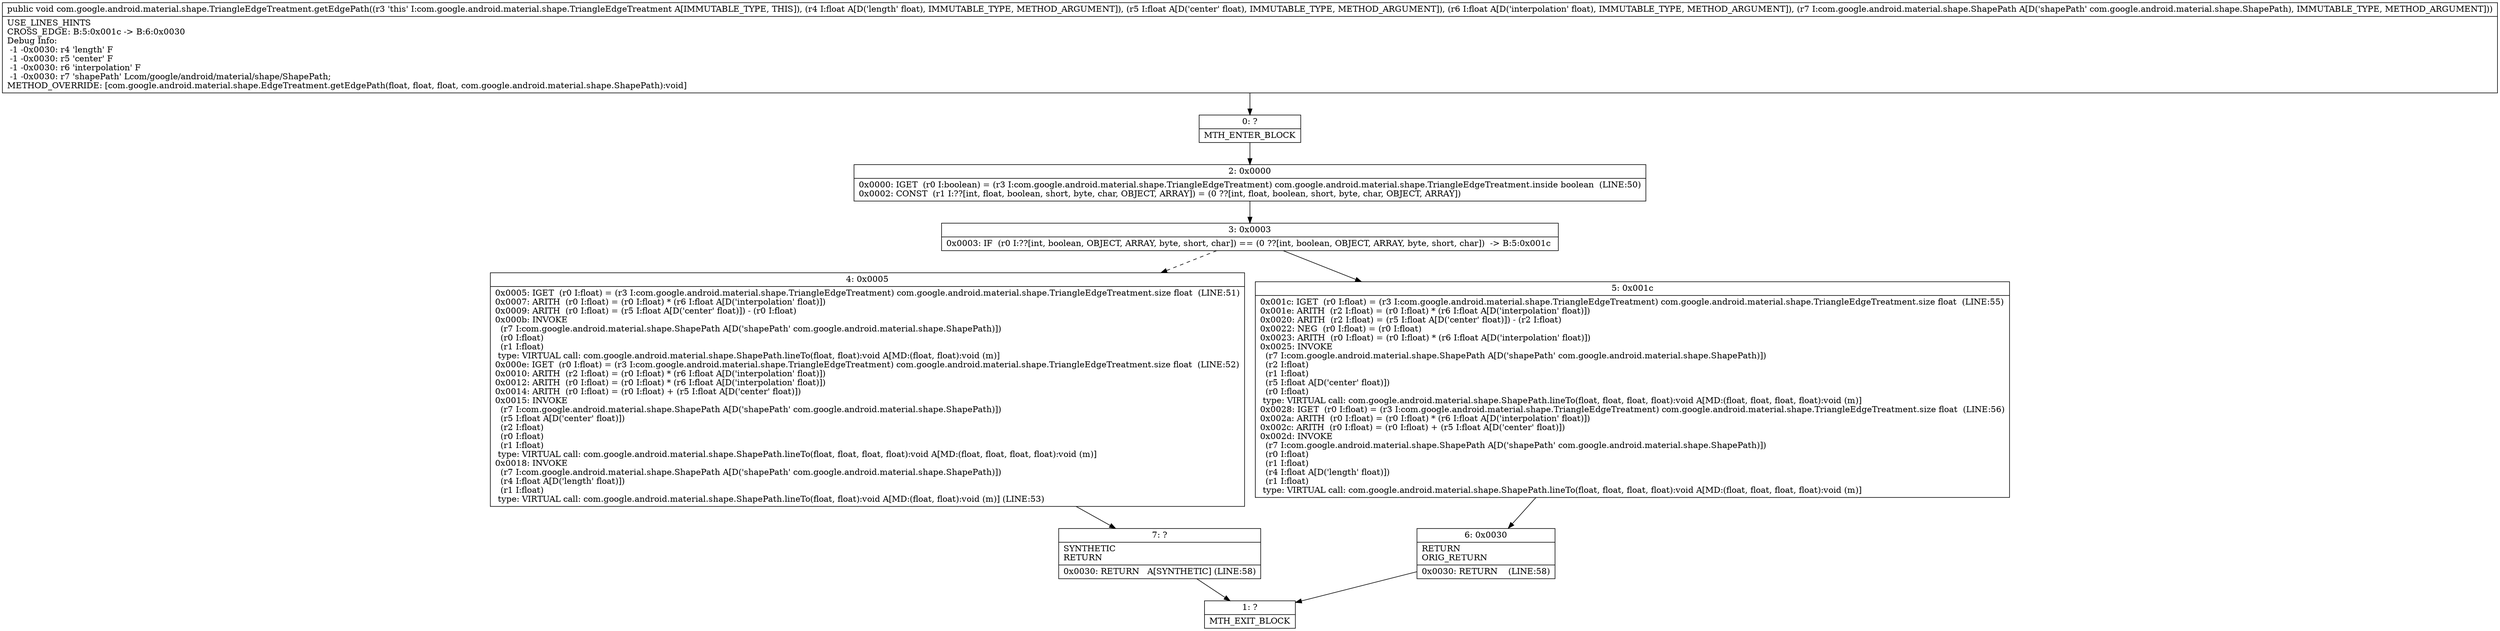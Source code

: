 digraph "CFG forcom.google.android.material.shape.TriangleEdgeTreatment.getEdgePath(FFFLcom\/google\/android\/material\/shape\/ShapePath;)V" {
Node_0 [shape=record,label="{0\:\ ?|MTH_ENTER_BLOCK\l}"];
Node_2 [shape=record,label="{2\:\ 0x0000|0x0000: IGET  (r0 I:boolean) = (r3 I:com.google.android.material.shape.TriangleEdgeTreatment) com.google.android.material.shape.TriangleEdgeTreatment.inside boolean  (LINE:50)\l0x0002: CONST  (r1 I:??[int, float, boolean, short, byte, char, OBJECT, ARRAY]) = (0 ??[int, float, boolean, short, byte, char, OBJECT, ARRAY]) \l}"];
Node_3 [shape=record,label="{3\:\ 0x0003|0x0003: IF  (r0 I:??[int, boolean, OBJECT, ARRAY, byte, short, char]) == (0 ??[int, boolean, OBJECT, ARRAY, byte, short, char])  \-\> B:5:0x001c \l}"];
Node_4 [shape=record,label="{4\:\ 0x0005|0x0005: IGET  (r0 I:float) = (r3 I:com.google.android.material.shape.TriangleEdgeTreatment) com.google.android.material.shape.TriangleEdgeTreatment.size float  (LINE:51)\l0x0007: ARITH  (r0 I:float) = (r0 I:float) * (r6 I:float A[D('interpolation' float)]) \l0x0009: ARITH  (r0 I:float) = (r5 I:float A[D('center' float)]) \- (r0 I:float) \l0x000b: INVOKE  \l  (r7 I:com.google.android.material.shape.ShapePath A[D('shapePath' com.google.android.material.shape.ShapePath)])\l  (r0 I:float)\l  (r1 I:float)\l type: VIRTUAL call: com.google.android.material.shape.ShapePath.lineTo(float, float):void A[MD:(float, float):void (m)]\l0x000e: IGET  (r0 I:float) = (r3 I:com.google.android.material.shape.TriangleEdgeTreatment) com.google.android.material.shape.TriangleEdgeTreatment.size float  (LINE:52)\l0x0010: ARITH  (r2 I:float) = (r0 I:float) * (r6 I:float A[D('interpolation' float)]) \l0x0012: ARITH  (r0 I:float) = (r0 I:float) * (r6 I:float A[D('interpolation' float)]) \l0x0014: ARITH  (r0 I:float) = (r0 I:float) + (r5 I:float A[D('center' float)]) \l0x0015: INVOKE  \l  (r7 I:com.google.android.material.shape.ShapePath A[D('shapePath' com.google.android.material.shape.ShapePath)])\l  (r5 I:float A[D('center' float)])\l  (r2 I:float)\l  (r0 I:float)\l  (r1 I:float)\l type: VIRTUAL call: com.google.android.material.shape.ShapePath.lineTo(float, float, float, float):void A[MD:(float, float, float, float):void (m)]\l0x0018: INVOKE  \l  (r7 I:com.google.android.material.shape.ShapePath A[D('shapePath' com.google.android.material.shape.ShapePath)])\l  (r4 I:float A[D('length' float)])\l  (r1 I:float)\l type: VIRTUAL call: com.google.android.material.shape.ShapePath.lineTo(float, float):void A[MD:(float, float):void (m)] (LINE:53)\l}"];
Node_7 [shape=record,label="{7\:\ ?|SYNTHETIC\lRETURN\l|0x0030: RETURN   A[SYNTHETIC] (LINE:58)\l}"];
Node_1 [shape=record,label="{1\:\ ?|MTH_EXIT_BLOCK\l}"];
Node_5 [shape=record,label="{5\:\ 0x001c|0x001c: IGET  (r0 I:float) = (r3 I:com.google.android.material.shape.TriangleEdgeTreatment) com.google.android.material.shape.TriangleEdgeTreatment.size float  (LINE:55)\l0x001e: ARITH  (r2 I:float) = (r0 I:float) * (r6 I:float A[D('interpolation' float)]) \l0x0020: ARITH  (r2 I:float) = (r5 I:float A[D('center' float)]) \- (r2 I:float) \l0x0022: NEG  (r0 I:float) = (r0 I:float) \l0x0023: ARITH  (r0 I:float) = (r0 I:float) * (r6 I:float A[D('interpolation' float)]) \l0x0025: INVOKE  \l  (r7 I:com.google.android.material.shape.ShapePath A[D('shapePath' com.google.android.material.shape.ShapePath)])\l  (r2 I:float)\l  (r1 I:float)\l  (r5 I:float A[D('center' float)])\l  (r0 I:float)\l type: VIRTUAL call: com.google.android.material.shape.ShapePath.lineTo(float, float, float, float):void A[MD:(float, float, float, float):void (m)]\l0x0028: IGET  (r0 I:float) = (r3 I:com.google.android.material.shape.TriangleEdgeTreatment) com.google.android.material.shape.TriangleEdgeTreatment.size float  (LINE:56)\l0x002a: ARITH  (r0 I:float) = (r0 I:float) * (r6 I:float A[D('interpolation' float)]) \l0x002c: ARITH  (r0 I:float) = (r0 I:float) + (r5 I:float A[D('center' float)]) \l0x002d: INVOKE  \l  (r7 I:com.google.android.material.shape.ShapePath A[D('shapePath' com.google.android.material.shape.ShapePath)])\l  (r0 I:float)\l  (r1 I:float)\l  (r4 I:float A[D('length' float)])\l  (r1 I:float)\l type: VIRTUAL call: com.google.android.material.shape.ShapePath.lineTo(float, float, float, float):void A[MD:(float, float, float, float):void (m)]\l}"];
Node_6 [shape=record,label="{6\:\ 0x0030|RETURN\lORIG_RETURN\l|0x0030: RETURN    (LINE:58)\l}"];
MethodNode[shape=record,label="{public void com.google.android.material.shape.TriangleEdgeTreatment.getEdgePath((r3 'this' I:com.google.android.material.shape.TriangleEdgeTreatment A[IMMUTABLE_TYPE, THIS]), (r4 I:float A[D('length' float), IMMUTABLE_TYPE, METHOD_ARGUMENT]), (r5 I:float A[D('center' float), IMMUTABLE_TYPE, METHOD_ARGUMENT]), (r6 I:float A[D('interpolation' float), IMMUTABLE_TYPE, METHOD_ARGUMENT]), (r7 I:com.google.android.material.shape.ShapePath A[D('shapePath' com.google.android.material.shape.ShapePath), IMMUTABLE_TYPE, METHOD_ARGUMENT]))  | USE_LINES_HINTS\lCROSS_EDGE: B:5:0x001c \-\> B:6:0x0030\lDebug Info:\l  \-1 \-0x0030: r4 'length' F\l  \-1 \-0x0030: r5 'center' F\l  \-1 \-0x0030: r6 'interpolation' F\l  \-1 \-0x0030: r7 'shapePath' Lcom\/google\/android\/material\/shape\/ShapePath;\lMETHOD_OVERRIDE: [com.google.android.material.shape.EdgeTreatment.getEdgePath(float, float, float, com.google.android.material.shape.ShapePath):void]\l}"];
MethodNode -> Node_0;Node_0 -> Node_2;
Node_2 -> Node_3;
Node_3 -> Node_4[style=dashed];
Node_3 -> Node_5;
Node_4 -> Node_7;
Node_7 -> Node_1;
Node_5 -> Node_6;
Node_6 -> Node_1;
}

